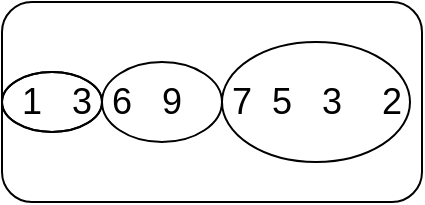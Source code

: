 <mxfile version="20.6.0" type="github">
  <diagram id="P2nA5JHeAsNw1a3HT715" name="第 1 页">
    <mxGraphModel dx="857" dy="522" grid="1" gridSize="10" guides="1" tooltips="1" connect="1" arrows="1" fold="1" page="1" pageScale="1" pageWidth="827" pageHeight="1169" math="0" shadow="0">
      <root>
        <mxCell id="0" />
        <mxCell id="1" parent="0" />
        <mxCell id="BTCpLqu4TTebbasOGRMl-16" value="&lt;font style=&quot;font-size: 18px;&quot;&gt;1&amp;nbsp; &amp;nbsp;3&amp;nbsp; 6&amp;nbsp; &amp;nbsp;9&amp;nbsp; &amp;nbsp; &amp;nbsp;7&amp;nbsp; 5&amp;nbsp; &amp;nbsp;3&amp;nbsp; &amp;nbsp; 2&lt;/font&gt;" style="rounded=1;whiteSpace=wrap;html=1;fillColor=none;" vertex="1" parent="1">
          <mxGeometry x="90" y="250" width="210" height="100" as="geometry" />
        </mxCell>
        <mxCell id="BTCpLqu4TTebbasOGRMl-19" value="" style="ellipse;whiteSpace=wrap;html=1;fontSize=18;fillColor=none;" vertex="1" parent="1">
          <mxGeometry x="200" y="270" width="94" height="60" as="geometry" />
        </mxCell>
        <mxCell id="BTCpLqu4TTebbasOGRMl-20" value="" style="ellipse;whiteSpace=wrap;html=1;fontSize=18;fillColor=none;" vertex="1" parent="1">
          <mxGeometry x="140" y="280" width="60" height="40" as="geometry" />
        </mxCell>
        <mxCell id="BTCpLqu4TTebbasOGRMl-21" value="" style="ellipse;whiteSpace=wrap;html=1;fontSize=18;fillColor=none;" vertex="1" parent="1">
          <mxGeometry x="90" y="285" width="50" height="30" as="geometry" />
        </mxCell>
        <mxCell id="BTCpLqu4TTebbasOGRMl-22" value="" style="ellipse;whiteSpace=wrap;html=1;fontSize=18;fillColor=none;" vertex="1" parent="1">
          <mxGeometry x="90" y="285" width="50" height="30" as="geometry" />
        </mxCell>
      </root>
    </mxGraphModel>
  </diagram>
</mxfile>

